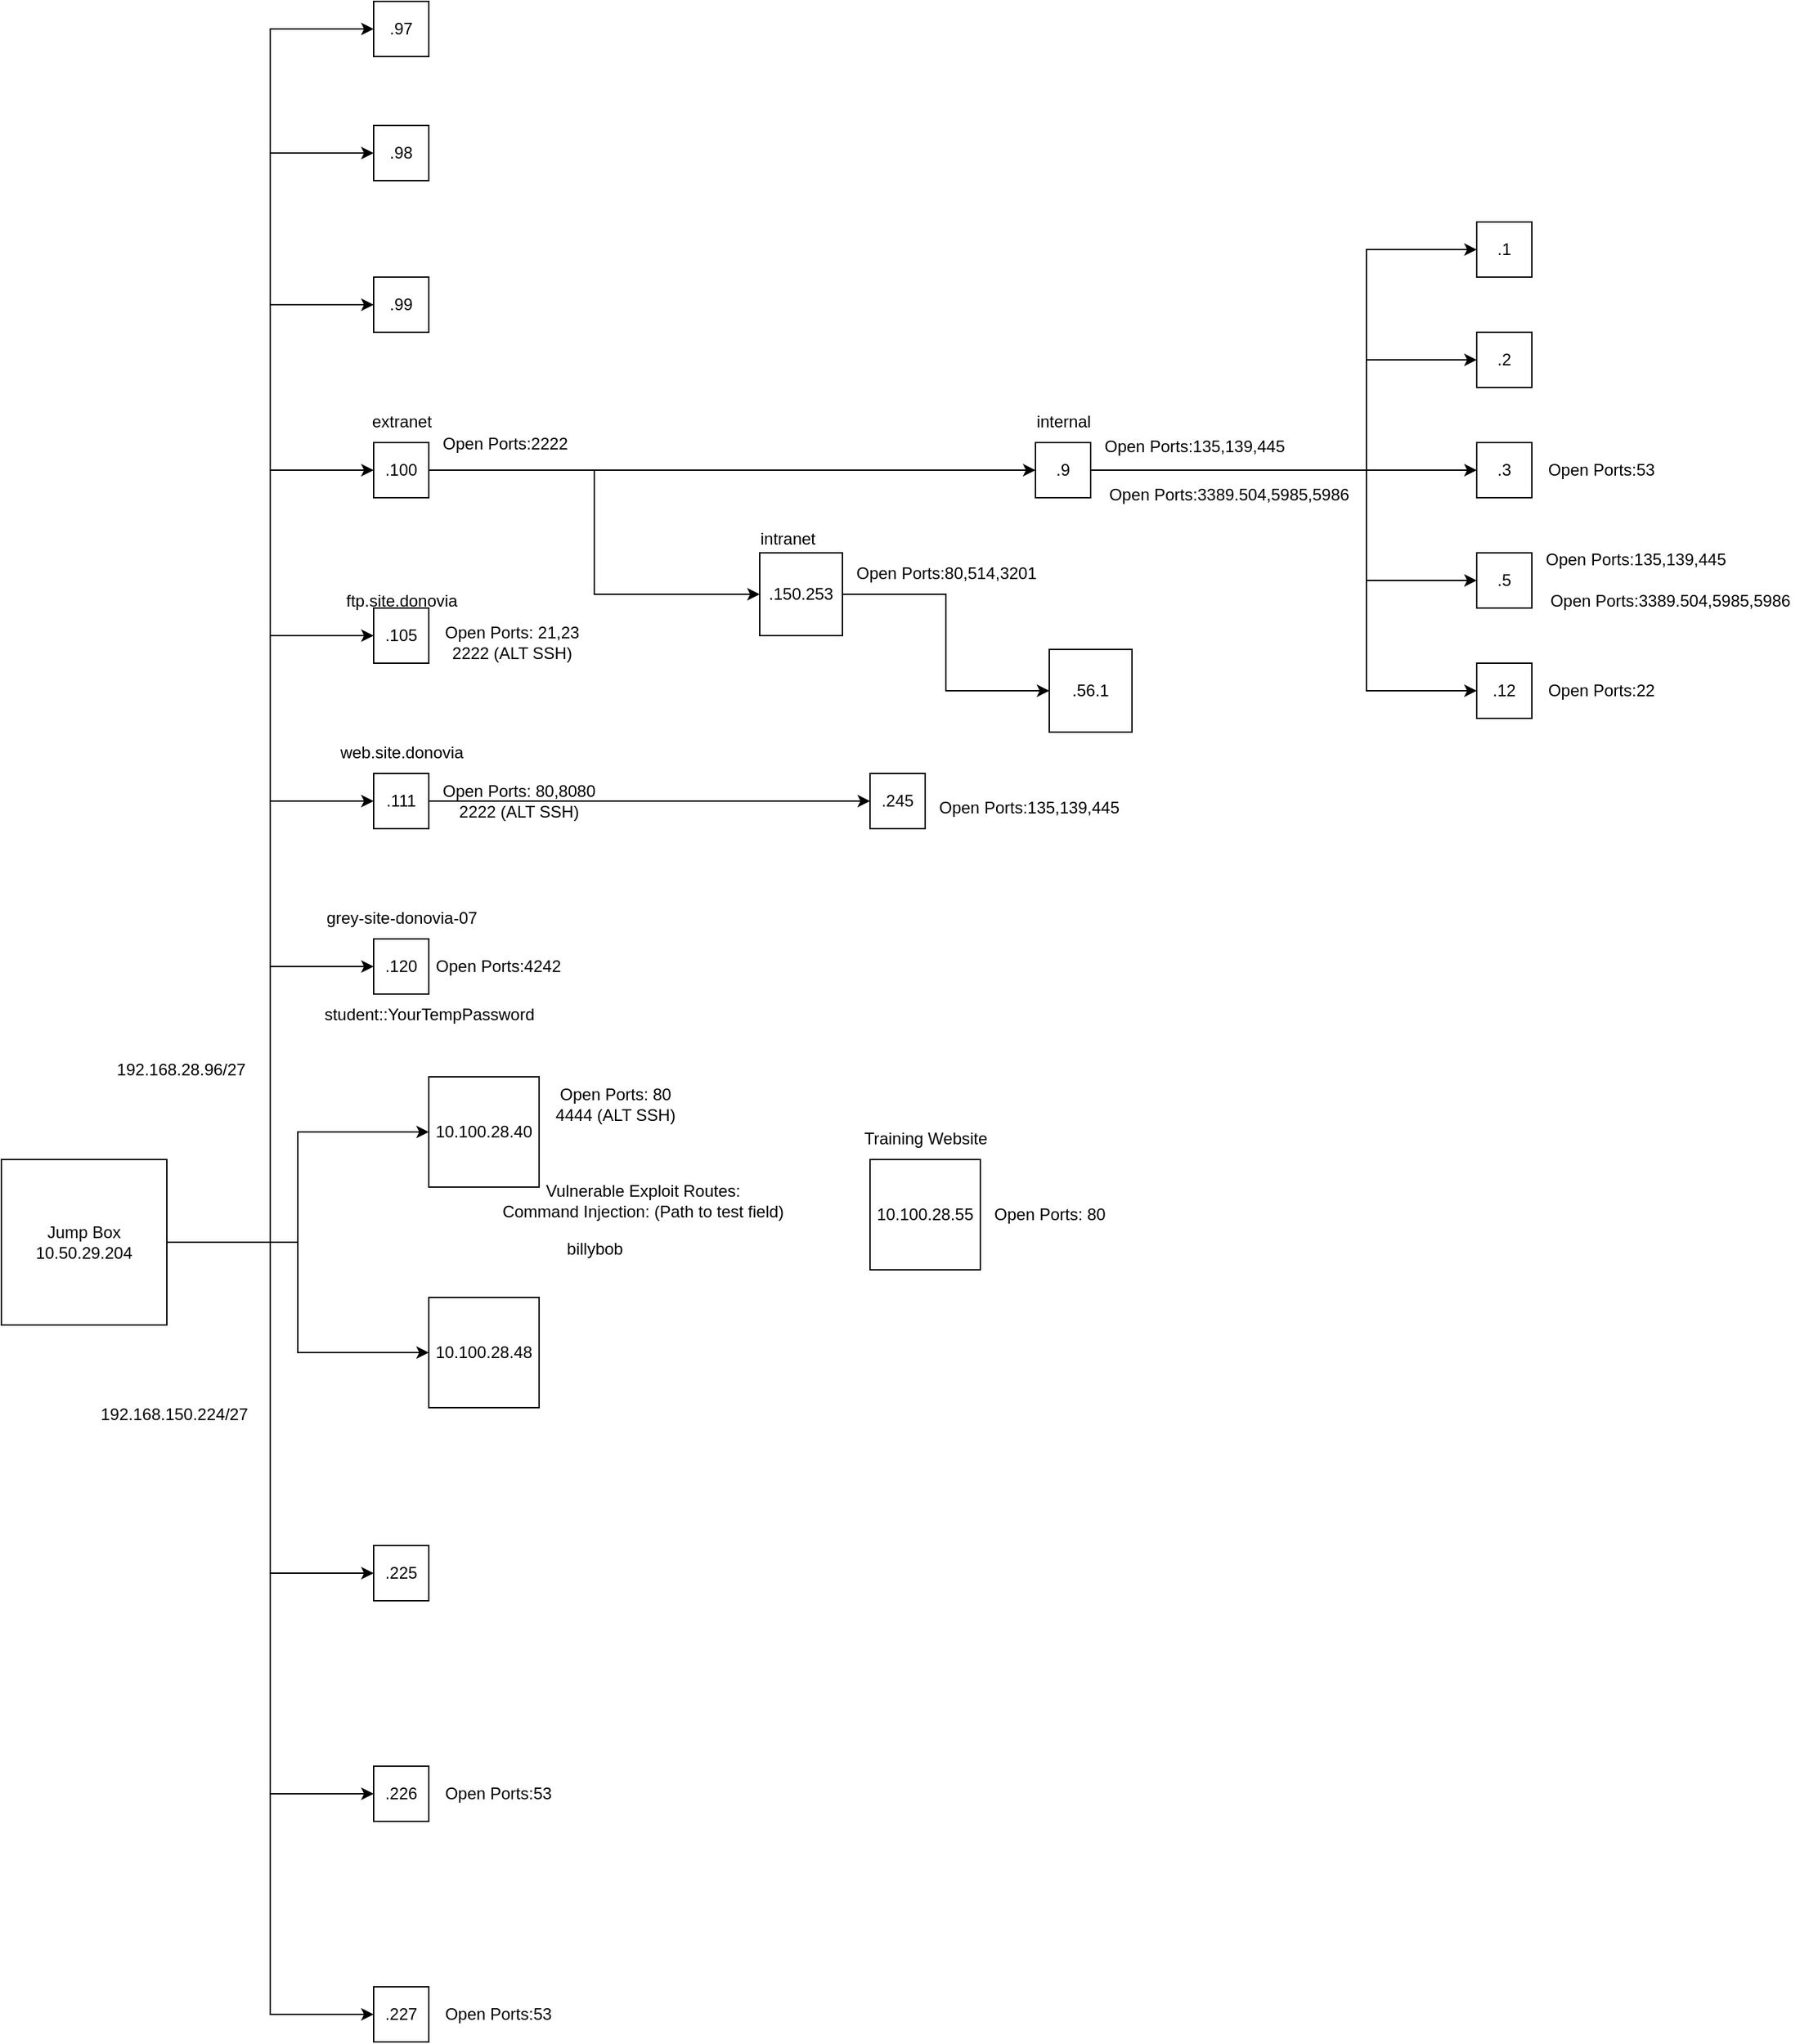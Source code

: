 <mxfile version="20.8.9" type="github">
  <diagram name="Page-1" id="PPI7aoxtq6jr2701zAh0">
    <mxGraphModel dx="799" dy="1095" grid="1" gridSize="10" guides="1" tooltips="1" connect="1" arrows="1" fold="1" page="0" pageScale="1" pageWidth="850" pageHeight="1100" math="0" shadow="0">
      <root>
        <mxCell id="0" />
        <mxCell id="1" parent="0" />
        <mxCell id="hsKAHakp5D6jIXOr1AbQ-16" style="edgeStyle=orthogonalEdgeStyle;rounded=0;orthogonalLoop=1;jettySize=auto;html=1;entryX=0;entryY=0.5;entryDx=0;entryDy=0;" parent="1" source="hsKAHakp5D6jIXOr1AbQ-1" target="hsKAHakp5D6jIXOr1AbQ-5" edge="1">
          <mxGeometry relative="1" as="geometry" />
        </mxCell>
        <mxCell id="hsKAHakp5D6jIXOr1AbQ-17" style="edgeStyle=orthogonalEdgeStyle;rounded=0;orthogonalLoop=1;jettySize=auto;html=1;entryX=0;entryY=0.5;entryDx=0;entryDy=0;" parent="1" source="hsKAHakp5D6jIXOr1AbQ-1" target="hsKAHakp5D6jIXOr1AbQ-8" edge="1">
          <mxGeometry relative="1" as="geometry" />
        </mxCell>
        <mxCell id="hsKAHakp5D6jIXOr1AbQ-18" style="edgeStyle=orthogonalEdgeStyle;rounded=0;orthogonalLoop=1;jettySize=auto;html=1;entryX=0;entryY=0.5;entryDx=0;entryDy=0;" parent="1" source="hsKAHakp5D6jIXOr1AbQ-1" target="hsKAHakp5D6jIXOr1AbQ-9" edge="1">
          <mxGeometry relative="1" as="geometry" />
        </mxCell>
        <mxCell id="hsKAHakp5D6jIXOr1AbQ-19" style="edgeStyle=orthogonalEdgeStyle;rounded=0;orthogonalLoop=1;jettySize=auto;html=1;entryX=0;entryY=0.5;entryDx=0;entryDy=0;" parent="1" source="hsKAHakp5D6jIXOr1AbQ-1" target="hsKAHakp5D6jIXOr1AbQ-11" edge="1">
          <mxGeometry relative="1" as="geometry" />
        </mxCell>
        <mxCell id="hsKAHakp5D6jIXOr1AbQ-20" style="edgeStyle=orthogonalEdgeStyle;rounded=0;orthogonalLoop=1;jettySize=auto;html=1;entryX=0;entryY=0.5;entryDx=0;entryDy=0;" parent="1" source="hsKAHakp5D6jIXOr1AbQ-1" target="hsKAHakp5D6jIXOr1AbQ-10" edge="1">
          <mxGeometry relative="1" as="geometry" />
        </mxCell>
        <mxCell id="hsKAHakp5D6jIXOr1AbQ-21" style="edgeStyle=orthogonalEdgeStyle;rounded=0;orthogonalLoop=1;jettySize=auto;html=1;entryX=0;entryY=0.5;entryDx=0;entryDy=0;" parent="1" source="hsKAHakp5D6jIXOr1AbQ-1" target="hsKAHakp5D6jIXOr1AbQ-7" edge="1">
          <mxGeometry relative="1" as="geometry" />
        </mxCell>
        <mxCell id="hsKAHakp5D6jIXOr1AbQ-22" style="edgeStyle=orthogonalEdgeStyle;rounded=0;orthogonalLoop=1;jettySize=auto;html=1;entryX=0;entryY=0.5;entryDx=0;entryDy=0;" parent="1" source="hsKAHakp5D6jIXOr1AbQ-1" target="hsKAHakp5D6jIXOr1AbQ-6" edge="1">
          <mxGeometry relative="1" as="geometry" />
        </mxCell>
        <mxCell id="hsKAHakp5D6jIXOr1AbQ-29" style="edgeStyle=orthogonalEdgeStyle;rounded=0;orthogonalLoop=1;jettySize=auto;html=1;entryX=0;entryY=0.5;entryDx=0;entryDy=0;" parent="1" source="hsKAHakp5D6jIXOr1AbQ-1" target="hsKAHakp5D6jIXOr1AbQ-26" edge="1">
          <mxGeometry relative="1" as="geometry" />
        </mxCell>
        <mxCell id="hsKAHakp5D6jIXOr1AbQ-30" style="edgeStyle=orthogonalEdgeStyle;rounded=0;orthogonalLoop=1;jettySize=auto;html=1;entryX=0;entryY=0.5;entryDx=0;entryDy=0;" parent="1" source="hsKAHakp5D6jIXOr1AbQ-1" target="hsKAHakp5D6jIXOr1AbQ-27" edge="1">
          <mxGeometry relative="1" as="geometry" />
        </mxCell>
        <mxCell id="hsKAHakp5D6jIXOr1AbQ-31" style="edgeStyle=orthogonalEdgeStyle;rounded=0;orthogonalLoop=1;jettySize=auto;html=1;entryX=0;entryY=0.5;entryDx=0;entryDy=0;" parent="1" source="hsKAHakp5D6jIXOr1AbQ-1" target="hsKAHakp5D6jIXOr1AbQ-28" edge="1">
          <mxGeometry relative="1" as="geometry" />
        </mxCell>
        <mxCell id="hsKAHakp5D6jIXOr1AbQ-41" style="edgeStyle=orthogonalEdgeStyle;rounded=0;orthogonalLoop=1;jettySize=auto;html=1;entryX=0;entryY=0.5;entryDx=0;entryDy=0;" parent="1" source="hsKAHakp5D6jIXOr1AbQ-1" target="hsKAHakp5D6jIXOr1AbQ-40" edge="1">
          <mxGeometry relative="1" as="geometry" />
        </mxCell>
        <mxCell id="uyFyYMNDwir9Y-g0CoSN-5" style="edgeStyle=orthogonalEdgeStyle;rounded=0;orthogonalLoop=1;jettySize=auto;html=1;entryX=0;entryY=0.5;entryDx=0;entryDy=0;" edge="1" parent="1" source="hsKAHakp5D6jIXOr1AbQ-1" target="uyFyYMNDwir9Y-g0CoSN-4">
          <mxGeometry relative="1" as="geometry" />
        </mxCell>
        <mxCell id="uyFyYMNDwir9Y-g0CoSN-35" style="edgeStyle=orthogonalEdgeStyle;rounded=0;orthogonalLoop=1;jettySize=auto;html=1;entryX=0;entryY=0.5;entryDx=0;entryDy=0;exitX=1;exitY=0.5;exitDx=0;exitDy=0;" edge="1" parent="1" source="hsKAHakp5D6jIXOr1AbQ-8" target="uyFyYMNDwir9Y-g0CoSN-34">
          <mxGeometry relative="1" as="geometry">
            <mxPoint x="350" y="-10" as="sourcePoint" />
          </mxGeometry>
        </mxCell>
        <mxCell id="hsKAHakp5D6jIXOr1AbQ-1" value="&lt;div&gt;Jump Box&lt;/div&gt;&lt;div&gt;10.50.29.204&lt;/div&gt;" style="whiteSpace=wrap;html=1;aspect=fixed;" parent="1" vertex="1">
          <mxGeometry x="10" y="480" width="120" height="120" as="geometry" />
        </mxCell>
        <mxCell id="hsKAHakp5D6jIXOr1AbQ-5" value=".97" style="whiteSpace=wrap;html=1;aspect=fixed;" parent="1" vertex="1">
          <mxGeometry x="280" y="-360" width="40" height="40" as="geometry" />
        </mxCell>
        <mxCell id="hsKAHakp5D6jIXOr1AbQ-6" value=".98" style="whiteSpace=wrap;html=1;aspect=fixed;" parent="1" vertex="1">
          <mxGeometry x="280" y="-270" width="40" height="40" as="geometry" />
        </mxCell>
        <mxCell id="hsKAHakp5D6jIXOr1AbQ-7" value=".99" style="whiteSpace=wrap;html=1;aspect=fixed;" parent="1" vertex="1">
          <mxGeometry x="280" y="-160" width="40" height="40" as="geometry" />
        </mxCell>
        <mxCell id="uyFyYMNDwir9Y-g0CoSN-16" style="edgeStyle=orthogonalEdgeStyle;rounded=0;orthogonalLoop=1;jettySize=auto;html=1;entryX=0;entryY=0.5;entryDx=0;entryDy=0;" edge="1" parent="1" source="hsKAHakp5D6jIXOr1AbQ-8" target="uyFyYMNDwir9Y-g0CoSN-15">
          <mxGeometry relative="1" as="geometry" />
        </mxCell>
        <mxCell id="hsKAHakp5D6jIXOr1AbQ-8" value=".100" style="whiteSpace=wrap;html=1;aspect=fixed;" parent="1" vertex="1">
          <mxGeometry x="280" y="-40" width="40" height="40" as="geometry" />
        </mxCell>
        <mxCell id="hsKAHakp5D6jIXOr1AbQ-9" value=".105" style="whiteSpace=wrap;html=1;aspect=fixed;" parent="1" vertex="1">
          <mxGeometry x="280" y="80" width="40" height="40" as="geometry" />
        </mxCell>
        <mxCell id="uyFyYMNDwir9Y-g0CoSN-19" style="edgeStyle=orthogonalEdgeStyle;rounded=0;orthogonalLoop=1;jettySize=auto;html=1;entryX=0;entryY=0.5;entryDx=0;entryDy=0;" edge="1" parent="1" source="hsKAHakp5D6jIXOr1AbQ-10" target="uyFyYMNDwir9Y-g0CoSN-6">
          <mxGeometry relative="1" as="geometry" />
        </mxCell>
        <mxCell id="hsKAHakp5D6jIXOr1AbQ-10" value=".111" style="whiteSpace=wrap;html=1;aspect=fixed;" parent="1" vertex="1">
          <mxGeometry x="280" y="200" width="40" height="40" as="geometry" />
        </mxCell>
        <mxCell id="hsKAHakp5D6jIXOr1AbQ-11" value=".120" style="whiteSpace=wrap;html=1;aspect=fixed;" parent="1" vertex="1">
          <mxGeometry x="280" y="320" width="40" height="40" as="geometry" />
        </mxCell>
        <mxCell id="hsKAHakp5D6jIXOr1AbQ-23" value="&lt;div&gt;Open Ports: 21,23&lt;/div&gt;2222 (ALT SSH)" style="text;html=1;align=center;verticalAlign=middle;resizable=0;points=[];autosize=1;strokeColor=none;fillColor=none;" parent="1" vertex="1">
          <mxGeometry x="320" y="85" width="120" height="40" as="geometry" />
        </mxCell>
        <mxCell id="hsKAHakp5D6jIXOr1AbQ-24" value="Open Ports:53" style="text;html=1;align=center;verticalAlign=middle;resizable=0;points=[];autosize=1;strokeColor=none;fillColor=none;" parent="1" vertex="1">
          <mxGeometry x="320" y="925" width="100" height="30" as="geometry" />
        </mxCell>
        <mxCell id="hsKAHakp5D6jIXOr1AbQ-26" value=".225" style="whiteSpace=wrap;html=1;aspect=fixed;" parent="1" vertex="1">
          <mxGeometry x="280" y="760" width="40" height="40" as="geometry" />
        </mxCell>
        <mxCell id="hsKAHakp5D6jIXOr1AbQ-27" value=".226" style="whiteSpace=wrap;html=1;aspect=fixed;" parent="1" vertex="1">
          <mxGeometry x="280" y="920" width="40" height="40" as="geometry" />
        </mxCell>
        <mxCell id="hsKAHakp5D6jIXOr1AbQ-28" value=".227" style="whiteSpace=wrap;html=1;aspect=fixed;" parent="1" vertex="1">
          <mxGeometry x="280" y="1080" width="40" height="40" as="geometry" />
        </mxCell>
        <mxCell id="hsKAHakp5D6jIXOr1AbQ-32" value="Open Ports:53" style="text;html=1;align=center;verticalAlign=middle;resizable=0;points=[];autosize=1;strokeColor=none;fillColor=none;" parent="1" vertex="1">
          <mxGeometry x="320" y="1085" width="100" height="30" as="geometry" />
        </mxCell>
        <mxCell id="hsKAHakp5D6jIXOr1AbQ-33" value="&lt;div&gt;Open Ports: 80,8080&lt;/div&gt;2222 (ALT SSH)" style="text;html=1;align=center;verticalAlign=middle;resizable=0;points=[];autosize=1;strokeColor=none;fillColor=none;" parent="1" vertex="1">
          <mxGeometry x="320" y="200" width="130" height="40" as="geometry" />
        </mxCell>
        <mxCell id="hsKAHakp5D6jIXOr1AbQ-34" value="192.168.150.224/27" style="text;html=1;align=center;verticalAlign=middle;resizable=0;points=[];autosize=1;strokeColor=none;fillColor=none;" parent="1" vertex="1">
          <mxGeometry x="70" y="650" width="130" height="30" as="geometry" />
        </mxCell>
        <mxCell id="hsKAHakp5D6jIXOr1AbQ-35" value="192.168.28.96/27" style="text;html=1;align=center;verticalAlign=middle;resizable=0;points=[];autosize=1;strokeColor=none;fillColor=none;" parent="1" vertex="1">
          <mxGeometry x="80" y="400" width="120" height="30" as="geometry" />
        </mxCell>
        <mxCell id="hsKAHakp5D6jIXOr1AbQ-37" value="Open Ports:22" style="text;html=1;align=center;verticalAlign=middle;resizable=0;points=[];autosize=1;strokeColor=none;fillColor=none;" parent="1" vertex="1">
          <mxGeometry x="1120" y="125" width="100" height="30" as="geometry" />
        </mxCell>
        <mxCell id="hsKAHakp5D6jIXOr1AbQ-38" value="Open Ports:53" style="text;html=1;align=center;verticalAlign=middle;resizable=0;points=[];autosize=1;strokeColor=none;fillColor=none;" parent="1" vertex="1">
          <mxGeometry x="1120" y="-35" width="100" height="30" as="geometry" />
        </mxCell>
        <mxCell id="hsKAHakp5D6jIXOr1AbQ-40" value="10.100.28.40" style="whiteSpace=wrap;html=1;aspect=fixed;" parent="1" vertex="1">
          <mxGeometry x="320" y="420" width="80" height="80" as="geometry" />
        </mxCell>
        <mxCell id="hsKAHakp5D6jIXOr1AbQ-42" value="&lt;div&gt;Open Ports: 80&lt;/div&gt;4444 (ALT SSH)" style="text;html=1;align=center;verticalAlign=middle;resizable=0;points=[];autosize=1;strokeColor=none;fillColor=none;" parent="1" vertex="1">
          <mxGeometry x="400" y="420" width="110" height="40" as="geometry" />
        </mxCell>
        <mxCell id="hsKAHakp5D6jIXOr1AbQ-43" value="&lt;div&gt;Vulnerable Exploit Routes:&lt;/div&gt;&lt;div&gt;Command Injection: (Path to test field)&lt;br&gt;&lt;/div&gt;" style="text;html=1;align=center;verticalAlign=middle;resizable=0;points=[];autosize=1;strokeColor=none;fillColor=none;" parent="1" vertex="1">
          <mxGeometry x="360" y="490" width="230" height="40" as="geometry" />
        </mxCell>
        <mxCell id="hsKAHakp5D6jIXOr1AbQ-45" value="billybob" style="text;html=1;align=center;verticalAlign=middle;resizable=0;points=[];autosize=1;strokeColor=none;fillColor=none;" parent="1" vertex="1">
          <mxGeometry x="410" y="530" width="60" height="30" as="geometry" />
        </mxCell>
        <mxCell id="uyFyYMNDwir9Y-g0CoSN-1" value="10.100.28.55" style="whiteSpace=wrap;html=1;aspect=fixed;" vertex="1" parent="1">
          <mxGeometry x="640" y="480" width="80" height="80" as="geometry" />
        </mxCell>
        <mxCell id="uyFyYMNDwir9Y-g0CoSN-2" value="&lt;div&gt;Training Website&lt;/div&gt;" style="text;html=1;align=center;verticalAlign=middle;resizable=0;points=[];autosize=1;strokeColor=none;fillColor=none;" vertex="1" parent="1">
          <mxGeometry x="625" y="450" width="110" height="30" as="geometry" />
        </mxCell>
        <mxCell id="uyFyYMNDwir9Y-g0CoSN-3" value="Open Ports: 80" style="text;html=1;align=center;verticalAlign=middle;resizable=0;points=[];autosize=1;strokeColor=none;fillColor=none;" vertex="1" parent="1">
          <mxGeometry x="720" y="505" width="100" height="30" as="geometry" />
        </mxCell>
        <mxCell id="uyFyYMNDwir9Y-g0CoSN-4" value="10.100.28.48" style="whiteSpace=wrap;html=1;aspect=fixed;" vertex="1" parent="1">
          <mxGeometry x="320" y="580" width="80" height="80" as="geometry" />
        </mxCell>
        <mxCell id="uyFyYMNDwir9Y-g0CoSN-6" value=".245" style="whiteSpace=wrap;html=1;aspect=fixed;" vertex="1" parent="1">
          <mxGeometry x="640" y="200" width="40" height="40" as="geometry" />
        </mxCell>
        <mxCell id="uyFyYMNDwir9Y-g0CoSN-7" value="ftp.site.donovia" style="text;html=1;align=center;verticalAlign=middle;resizable=0;points=[];autosize=1;strokeColor=none;fillColor=none;" vertex="1" parent="1">
          <mxGeometry x="250" y="60" width="100" height="30" as="geometry" />
        </mxCell>
        <mxCell id="uyFyYMNDwir9Y-g0CoSN-8" value="web.site.donovia" style="text;html=1;align=center;verticalAlign=middle;resizable=0;points=[];autosize=1;strokeColor=none;fillColor=none;" vertex="1" parent="1">
          <mxGeometry x="245" y="170" width="110" height="30" as="geometry" />
        </mxCell>
        <mxCell id="uyFyYMNDwir9Y-g0CoSN-9" value="Open Ports:4242" style="text;html=1;align=center;verticalAlign=middle;resizable=0;points=[];autosize=1;strokeColor=none;fillColor=none;" vertex="1" parent="1">
          <mxGeometry x="315" y="325" width="110" height="30" as="geometry" />
        </mxCell>
        <mxCell id="uyFyYMNDwir9Y-g0CoSN-10" value="grey-site-donovia-07" style="text;html=1;align=center;verticalAlign=middle;resizable=0;points=[];autosize=1;strokeColor=none;fillColor=none;" vertex="1" parent="1">
          <mxGeometry x="235" y="290" width="130" height="30" as="geometry" />
        </mxCell>
        <mxCell id="uyFyYMNDwir9Y-g0CoSN-11" value="student::YourTempPassword" style="text;html=1;align=center;verticalAlign=middle;resizable=0;points=[];autosize=1;strokeColor=none;fillColor=none;" vertex="1" parent="1">
          <mxGeometry x="230" y="360" width="180" height="30" as="geometry" />
        </mxCell>
        <mxCell id="uyFyYMNDwir9Y-g0CoSN-12" value="Open Ports:135,139,445" style="text;html=1;align=center;verticalAlign=middle;resizable=0;points=[];autosize=1;strokeColor=none;fillColor=none;" vertex="1" parent="1">
          <mxGeometry x="680" y="210" width="150" height="30" as="geometry" />
        </mxCell>
        <mxCell id="uyFyYMNDwir9Y-g0CoSN-13" value="Open Ports:2222" style="text;html=1;align=center;verticalAlign=middle;resizable=0;points=[];autosize=1;strokeColor=none;fillColor=none;" vertex="1" parent="1">
          <mxGeometry x="320" y="-54.5" width="110" height="30" as="geometry" />
        </mxCell>
        <mxCell id="uyFyYMNDwir9Y-g0CoSN-14" value="extranet" style="text;html=1;align=center;verticalAlign=middle;resizable=0;points=[];autosize=1;strokeColor=none;fillColor=none;" vertex="1" parent="1">
          <mxGeometry x="265" y="-70" width="70" height="30" as="geometry" />
        </mxCell>
        <mxCell id="uyFyYMNDwir9Y-g0CoSN-28" style="edgeStyle=orthogonalEdgeStyle;rounded=0;orthogonalLoop=1;jettySize=auto;html=1;entryX=0;entryY=0.5;entryDx=0;entryDy=0;" edge="1" parent="1" source="uyFyYMNDwir9Y-g0CoSN-15" target="uyFyYMNDwir9Y-g0CoSN-20">
          <mxGeometry relative="1" as="geometry">
            <Array as="points">
              <mxPoint x="1000" y="-20" />
              <mxPoint x="1000" y="-180" />
            </Array>
          </mxGeometry>
        </mxCell>
        <mxCell id="uyFyYMNDwir9Y-g0CoSN-29" style="edgeStyle=orthogonalEdgeStyle;rounded=0;orthogonalLoop=1;jettySize=auto;html=1;entryX=0;entryY=0.5;entryDx=0;entryDy=0;" edge="1" parent="1" source="uyFyYMNDwir9Y-g0CoSN-15" target="uyFyYMNDwir9Y-g0CoSN-24">
          <mxGeometry relative="1" as="geometry">
            <Array as="points">
              <mxPoint x="1000" y="-20" />
              <mxPoint x="1000" y="140" />
            </Array>
          </mxGeometry>
        </mxCell>
        <mxCell id="uyFyYMNDwir9Y-g0CoSN-30" style="edgeStyle=orthogonalEdgeStyle;rounded=0;orthogonalLoop=1;jettySize=auto;html=1;" edge="1" parent="1" source="uyFyYMNDwir9Y-g0CoSN-15" target="uyFyYMNDwir9Y-g0CoSN-22">
          <mxGeometry relative="1" as="geometry" />
        </mxCell>
        <mxCell id="uyFyYMNDwir9Y-g0CoSN-31" style="edgeStyle=orthogonalEdgeStyle;rounded=0;orthogonalLoop=1;jettySize=auto;html=1;entryX=0;entryY=0.5;entryDx=0;entryDy=0;" edge="1" parent="1" source="uyFyYMNDwir9Y-g0CoSN-15" target="uyFyYMNDwir9Y-g0CoSN-21">
          <mxGeometry relative="1" as="geometry">
            <Array as="points">
              <mxPoint x="1000" y="-20" />
              <mxPoint x="1000" y="-100" />
            </Array>
          </mxGeometry>
        </mxCell>
        <mxCell id="uyFyYMNDwir9Y-g0CoSN-32" style="edgeStyle=orthogonalEdgeStyle;rounded=0;orthogonalLoop=1;jettySize=auto;html=1;entryX=0;entryY=0.5;entryDx=0;entryDy=0;" edge="1" parent="1" source="uyFyYMNDwir9Y-g0CoSN-15" target="uyFyYMNDwir9Y-g0CoSN-23">
          <mxGeometry relative="1" as="geometry">
            <Array as="points">
              <mxPoint x="1000" y="-20" />
              <mxPoint x="1000" y="60" />
            </Array>
          </mxGeometry>
        </mxCell>
        <mxCell id="uyFyYMNDwir9Y-g0CoSN-15" value=".9" style="whiteSpace=wrap;html=1;aspect=fixed;" vertex="1" parent="1">
          <mxGeometry x="760" y="-40" width="40" height="40" as="geometry" />
        </mxCell>
        <mxCell id="uyFyYMNDwir9Y-g0CoSN-17" value="Open Ports:135,139,445" style="text;html=1;align=center;verticalAlign=middle;resizable=0;points=[];autosize=1;strokeColor=none;fillColor=none;" vertex="1" parent="1">
          <mxGeometry x="800" y="-52.5" width="150" height="30" as="geometry" />
        </mxCell>
        <mxCell id="uyFyYMNDwir9Y-g0CoSN-18" value="Open Ports:3389.504,5985,5986" style="text;html=1;align=center;verticalAlign=middle;resizable=0;points=[];autosize=1;strokeColor=none;fillColor=none;" vertex="1" parent="1">
          <mxGeometry x="800" y="-17.5" width="200" height="30" as="geometry" />
        </mxCell>
        <mxCell id="uyFyYMNDwir9Y-g0CoSN-20" value=".1" style="whiteSpace=wrap;html=1;aspect=fixed;" vertex="1" parent="1">
          <mxGeometry x="1080" y="-200" width="40" height="40" as="geometry" />
        </mxCell>
        <mxCell id="uyFyYMNDwir9Y-g0CoSN-21" value=".2" style="whiteSpace=wrap;html=1;aspect=fixed;" vertex="1" parent="1">
          <mxGeometry x="1080" y="-120" width="40" height="40" as="geometry" />
        </mxCell>
        <mxCell id="uyFyYMNDwir9Y-g0CoSN-22" value=".3" style="whiteSpace=wrap;html=1;aspect=fixed;" vertex="1" parent="1">
          <mxGeometry x="1080" y="-40" width="40" height="40" as="geometry" />
        </mxCell>
        <mxCell id="uyFyYMNDwir9Y-g0CoSN-23" value=".5" style="whiteSpace=wrap;html=1;aspect=fixed;" vertex="1" parent="1">
          <mxGeometry x="1080" y="40" width="40" height="40" as="geometry" />
        </mxCell>
        <mxCell id="uyFyYMNDwir9Y-g0CoSN-24" value=".12" style="whiteSpace=wrap;html=1;aspect=fixed;" vertex="1" parent="1">
          <mxGeometry x="1080" y="120" width="40" height="40" as="geometry" />
        </mxCell>
        <mxCell id="uyFyYMNDwir9Y-g0CoSN-26" value="Open Ports:135,139,445" style="text;html=1;align=center;verticalAlign=middle;resizable=0;points=[];autosize=1;strokeColor=none;fillColor=none;" vertex="1" parent="1">
          <mxGeometry x="1120" y="30" width="150" height="30" as="geometry" />
        </mxCell>
        <mxCell id="uyFyYMNDwir9Y-g0CoSN-27" value="Open Ports:3389.504,5985,5986" style="text;html=1;align=center;verticalAlign=middle;resizable=0;points=[];autosize=1;strokeColor=none;fillColor=none;" vertex="1" parent="1">
          <mxGeometry x="1120" y="60" width="200" height="30" as="geometry" />
        </mxCell>
        <mxCell id="uyFyYMNDwir9Y-g0CoSN-40" style="edgeStyle=orthogonalEdgeStyle;rounded=0;orthogonalLoop=1;jettySize=auto;html=1;entryX=0;entryY=0.5;entryDx=0;entryDy=0;" edge="1" parent="1" source="uyFyYMNDwir9Y-g0CoSN-34" target="uyFyYMNDwir9Y-g0CoSN-39">
          <mxGeometry relative="1" as="geometry" />
        </mxCell>
        <mxCell id="uyFyYMNDwir9Y-g0CoSN-34" value=".150.253" style="whiteSpace=wrap;html=1;aspect=fixed;" vertex="1" parent="1">
          <mxGeometry x="560" y="40" width="60" height="60" as="geometry" />
        </mxCell>
        <mxCell id="uyFyYMNDwir9Y-g0CoSN-36" value="&lt;div&gt;Open Ports:80,514,3201&lt;/div&gt;" style="text;html=1;align=center;verticalAlign=middle;resizable=0;points=[];autosize=1;strokeColor=none;fillColor=none;" vertex="1" parent="1">
          <mxGeometry x="620" y="40" width="150" height="30" as="geometry" />
        </mxCell>
        <mxCell id="uyFyYMNDwir9Y-g0CoSN-37" value="intranet" style="text;html=1;align=center;verticalAlign=middle;resizable=0;points=[];autosize=1;strokeColor=none;fillColor=none;" vertex="1" parent="1">
          <mxGeometry x="550" y="15" width="60" height="30" as="geometry" />
        </mxCell>
        <mxCell id="uyFyYMNDwir9Y-g0CoSN-38" value="&amp;nbsp;" style="text;whiteSpace=wrap;html=1;" vertex="1" parent="1">
          <mxGeometry x="560" y="10" width="40" height="40" as="geometry" />
        </mxCell>
        <mxCell id="uyFyYMNDwir9Y-g0CoSN-39" value=".56.1" style="whiteSpace=wrap;html=1;aspect=fixed;" vertex="1" parent="1">
          <mxGeometry x="770" y="110" width="60" height="60" as="geometry" />
        </mxCell>
        <mxCell id="uyFyYMNDwir9Y-g0CoSN-44" value="internal" style="text;html=1;align=center;verticalAlign=middle;resizable=0;points=[];autosize=1;strokeColor=none;fillColor=none;" vertex="1" parent="1">
          <mxGeometry x="750" y="-70" width="60" height="30" as="geometry" />
        </mxCell>
      </root>
    </mxGraphModel>
  </diagram>
</mxfile>
